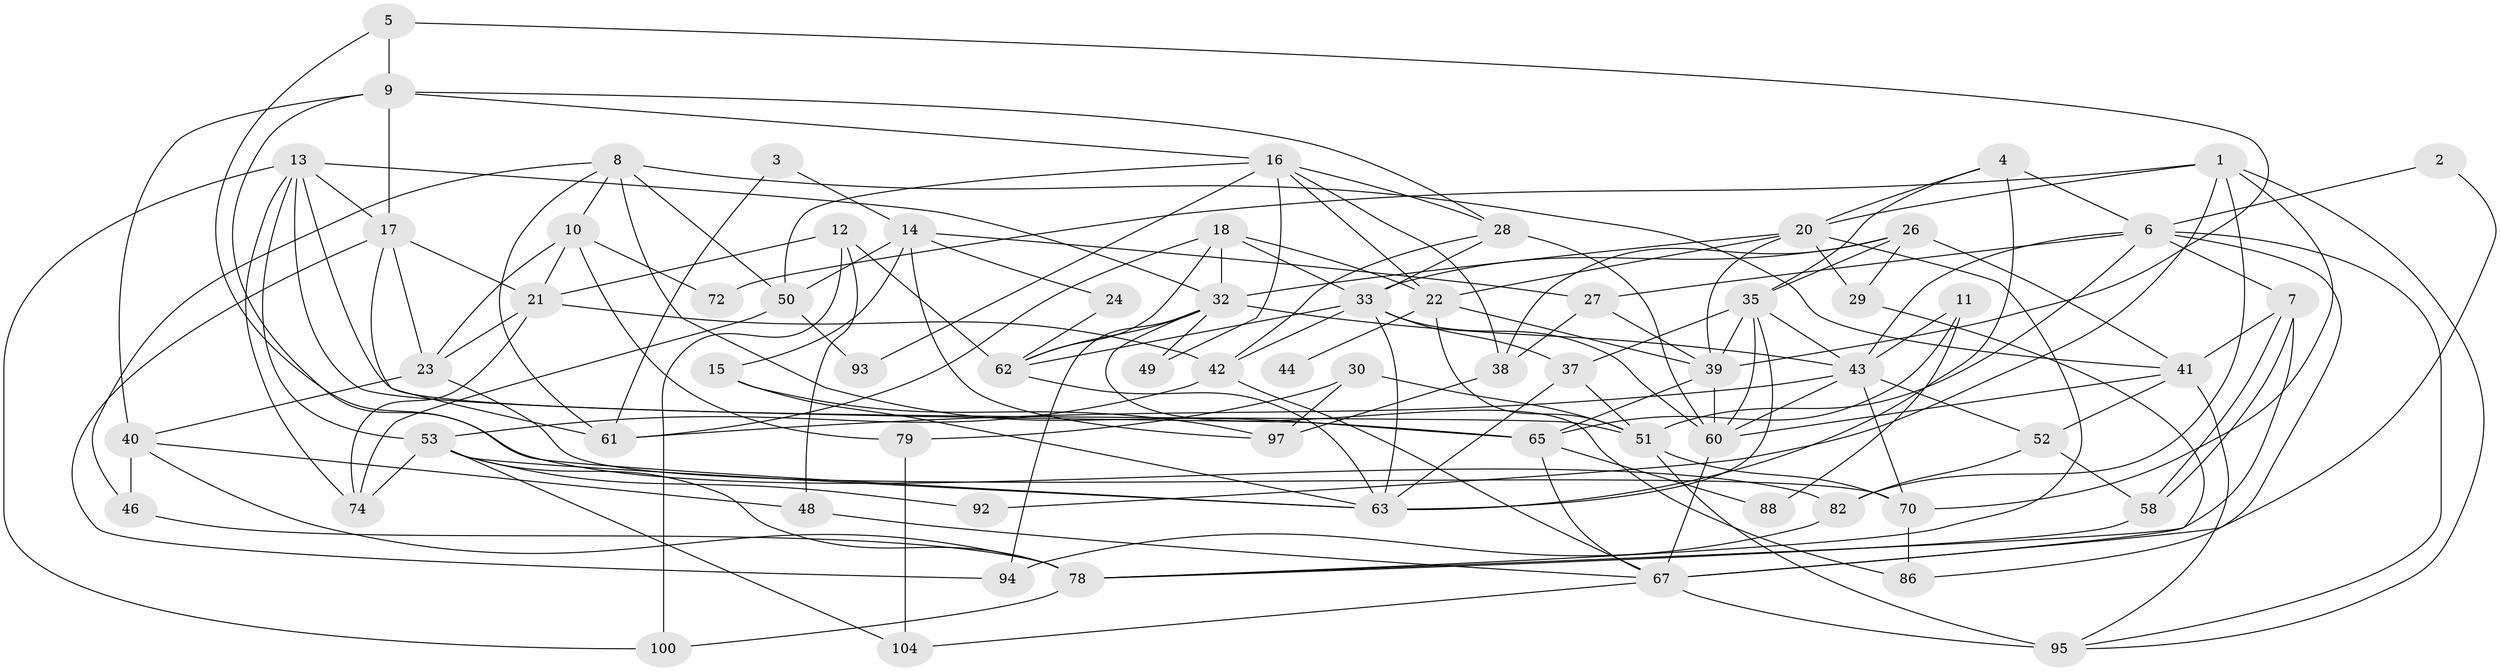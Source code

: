 // Generated by graph-tools (version 1.1) at 2025/52/02/27/25 19:52:03]
// undirected, 68 vertices, 162 edges
graph export_dot {
graph [start="1"]
  node [color=gray90,style=filled];
  1;
  2;
  3;
  4;
  5;
  6 [super="+56"];
  7;
  8 [super="+98"];
  9 [super="+89"];
  10 [super="+96"];
  11;
  12 [super="+57"];
  13 [super="+45"];
  14 [super="+47"];
  15;
  16 [super="+19"];
  17 [super="+25"];
  18 [super="+83"];
  20 [super="+69"];
  21 [super="+31"];
  22 [super="+68"];
  23;
  24;
  26 [super="+36"];
  27;
  28 [super="+34"];
  29;
  30;
  32 [super="+99"];
  33 [super="+81"];
  35 [super="+59"];
  37 [super="+91"];
  38 [super="+54"];
  39 [super="+84"];
  40 [super="+64"];
  41 [super="+85"];
  42 [super="+55"];
  43 [super="+87"];
  44;
  46;
  48;
  49;
  50 [super="+90"];
  51 [super="+103"];
  52 [super="+66"];
  53;
  58;
  60 [super="+76"];
  61 [super="+80"];
  62 [super="+75"];
  63 [super="+71"];
  65 [super="+73"];
  67 [super="+102"];
  70 [super="+77"];
  72;
  74;
  78 [super="+101"];
  79;
  82;
  86;
  88;
  92;
  93;
  94;
  95;
  97;
  100;
  104;
  1 -- 95;
  1 -- 20;
  1 -- 72;
  1 -- 82;
  1 -- 92;
  1 -- 70;
  2 -- 67;
  2 -- 6;
  3 -- 14;
  3 -- 61;
  4 -- 20;
  4 -- 35;
  4 -- 6;
  4 -- 63;
  5 -- 39;
  5 -- 82;
  5 -- 9;
  6 -- 7;
  6 -- 43;
  6 -- 27;
  6 -- 51;
  6 -- 86;
  6 -- 95;
  7 -- 78;
  7 -- 58;
  7 -- 58;
  7 -- 41;
  8 -- 50;
  8 -- 46;
  8 -- 65;
  8 -- 41;
  8 -- 10;
  8 -- 61;
  9 -- 16;
  9 -- 40;
  9 -- 28;
  9 -- 17;
  9 -- 63;
  10 -- 21;
  10 -- 23;
  10 -- 72;
  10 -- 79;
  11 -- 65;
  11 -- 88;
  11 -- 43;
  12 -- 62;
  12 -- 100 [weight=2];
  12 -- 21;
  12 -- 48;
  13 -- 32;
  13 -- 17;
  13 -- 100;
  13 -- 53;
  13 -- 74;
  13 -- 65;
  13 -- 51;
  14 -- 27;
  14 -- 97;
  14 -- 24;
  14 -- 15;
  14 -- 50;
  15 -- 97;
  15 -- 63;
  16 -- 49;
  16 -- 50;
  16 -- 93;
  16 -- 38;
  16 -- 22;
  16 -- 28;
  17 -- 23;
  17 -- 61;
  17 -- 94;
  17 -- 21;
  18 -- 22;
  18 -- 32;
  18 -- 33;
  18 -- 62;
  18 -- 61;
  20 -- 32;
  20 -- 29;
  20 -- 22 [weight=2];
  20 -- 78;
  20 -- 39;
  21 -- 42;
  21 -- 23;
  21 -- 74;
  22 -- 44 [weight=2];
  22 -- 51;
  22 -- 39;
  23 -- 70 [weight=2];
  23 -- 40;
  24 -- 62;
  26 -- 29;
  26 -- 35;
  26 -- 38;
  26 -- 41;
  26 -- 33;
  27 -- 39;
  27 -- 38;
  28 -- 42;
  28 -- 33;
  28 -- 60;
  29 -- 67;
  30 -- 79;
  30 -- 97;
  30 -- 51;
  32 -- 43;
  32 -- 49;
  32 -- 86;
  32 -- 94;
  32 -- 62;
  33 -- 63;
  33 -- 42;
  33 -- 60;
  33 -- 62;
  33 -- 37;
  35 -- 60;
  35 -- 37;
  35 -- 63;
  35 -- 39;
  35 -- 43;
  37 -- 51;
  37 -- 63;
  38 -- 97;
  39 -- 60;
  39 -- 65;
  40 -- 48;
  40 -- 78;
  40 -- 46;
  41 -- 95;
  41 -- 52;
  41 -- 60;
  42 -- 53;
  42 -- 67;
  43 -- 60;
  43 -- 52 [weight=2];
  43 -- 70;
  43 -- 61;
  46 -- 78;
  48 -- 67;
  50 -- 93 [weight=2];
  50 -- 74;
  51 -- 70;
  51 -- 95;
  52 -- 82;
  52 -- 58;
  53 -- 74;
  53 -- 92;
  53 -- 104;
  53 -- 63;
  53 -- 78;
  58 -- 78;
  60 -- 67;
  62 -- 63;
  65 -- 67;
  65 -- 88;
  67 -- 95 [weight=2];
  67 -- 104;
  70 -- 86;
  78 -- 100;
  79 -- 104;
  82 -- 94;
}
